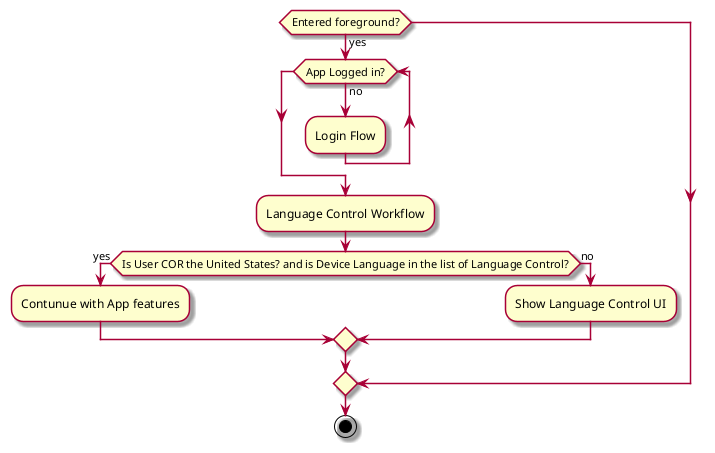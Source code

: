 ' Submitted by Andreas
@startuml
skin rose
if (Entered foreground?) then (yes)
 while(App Logged in?) is (no)
    :Login Flow;
 endwhile
  :Language Control Workflow;
 if (Is User COR the United States? and is Device Language in the list of Language Control?) then (yes)
    :Contunue with App features;
 else (no)
    :Show Language Control UI;
 endif
endif
stop
@enduml